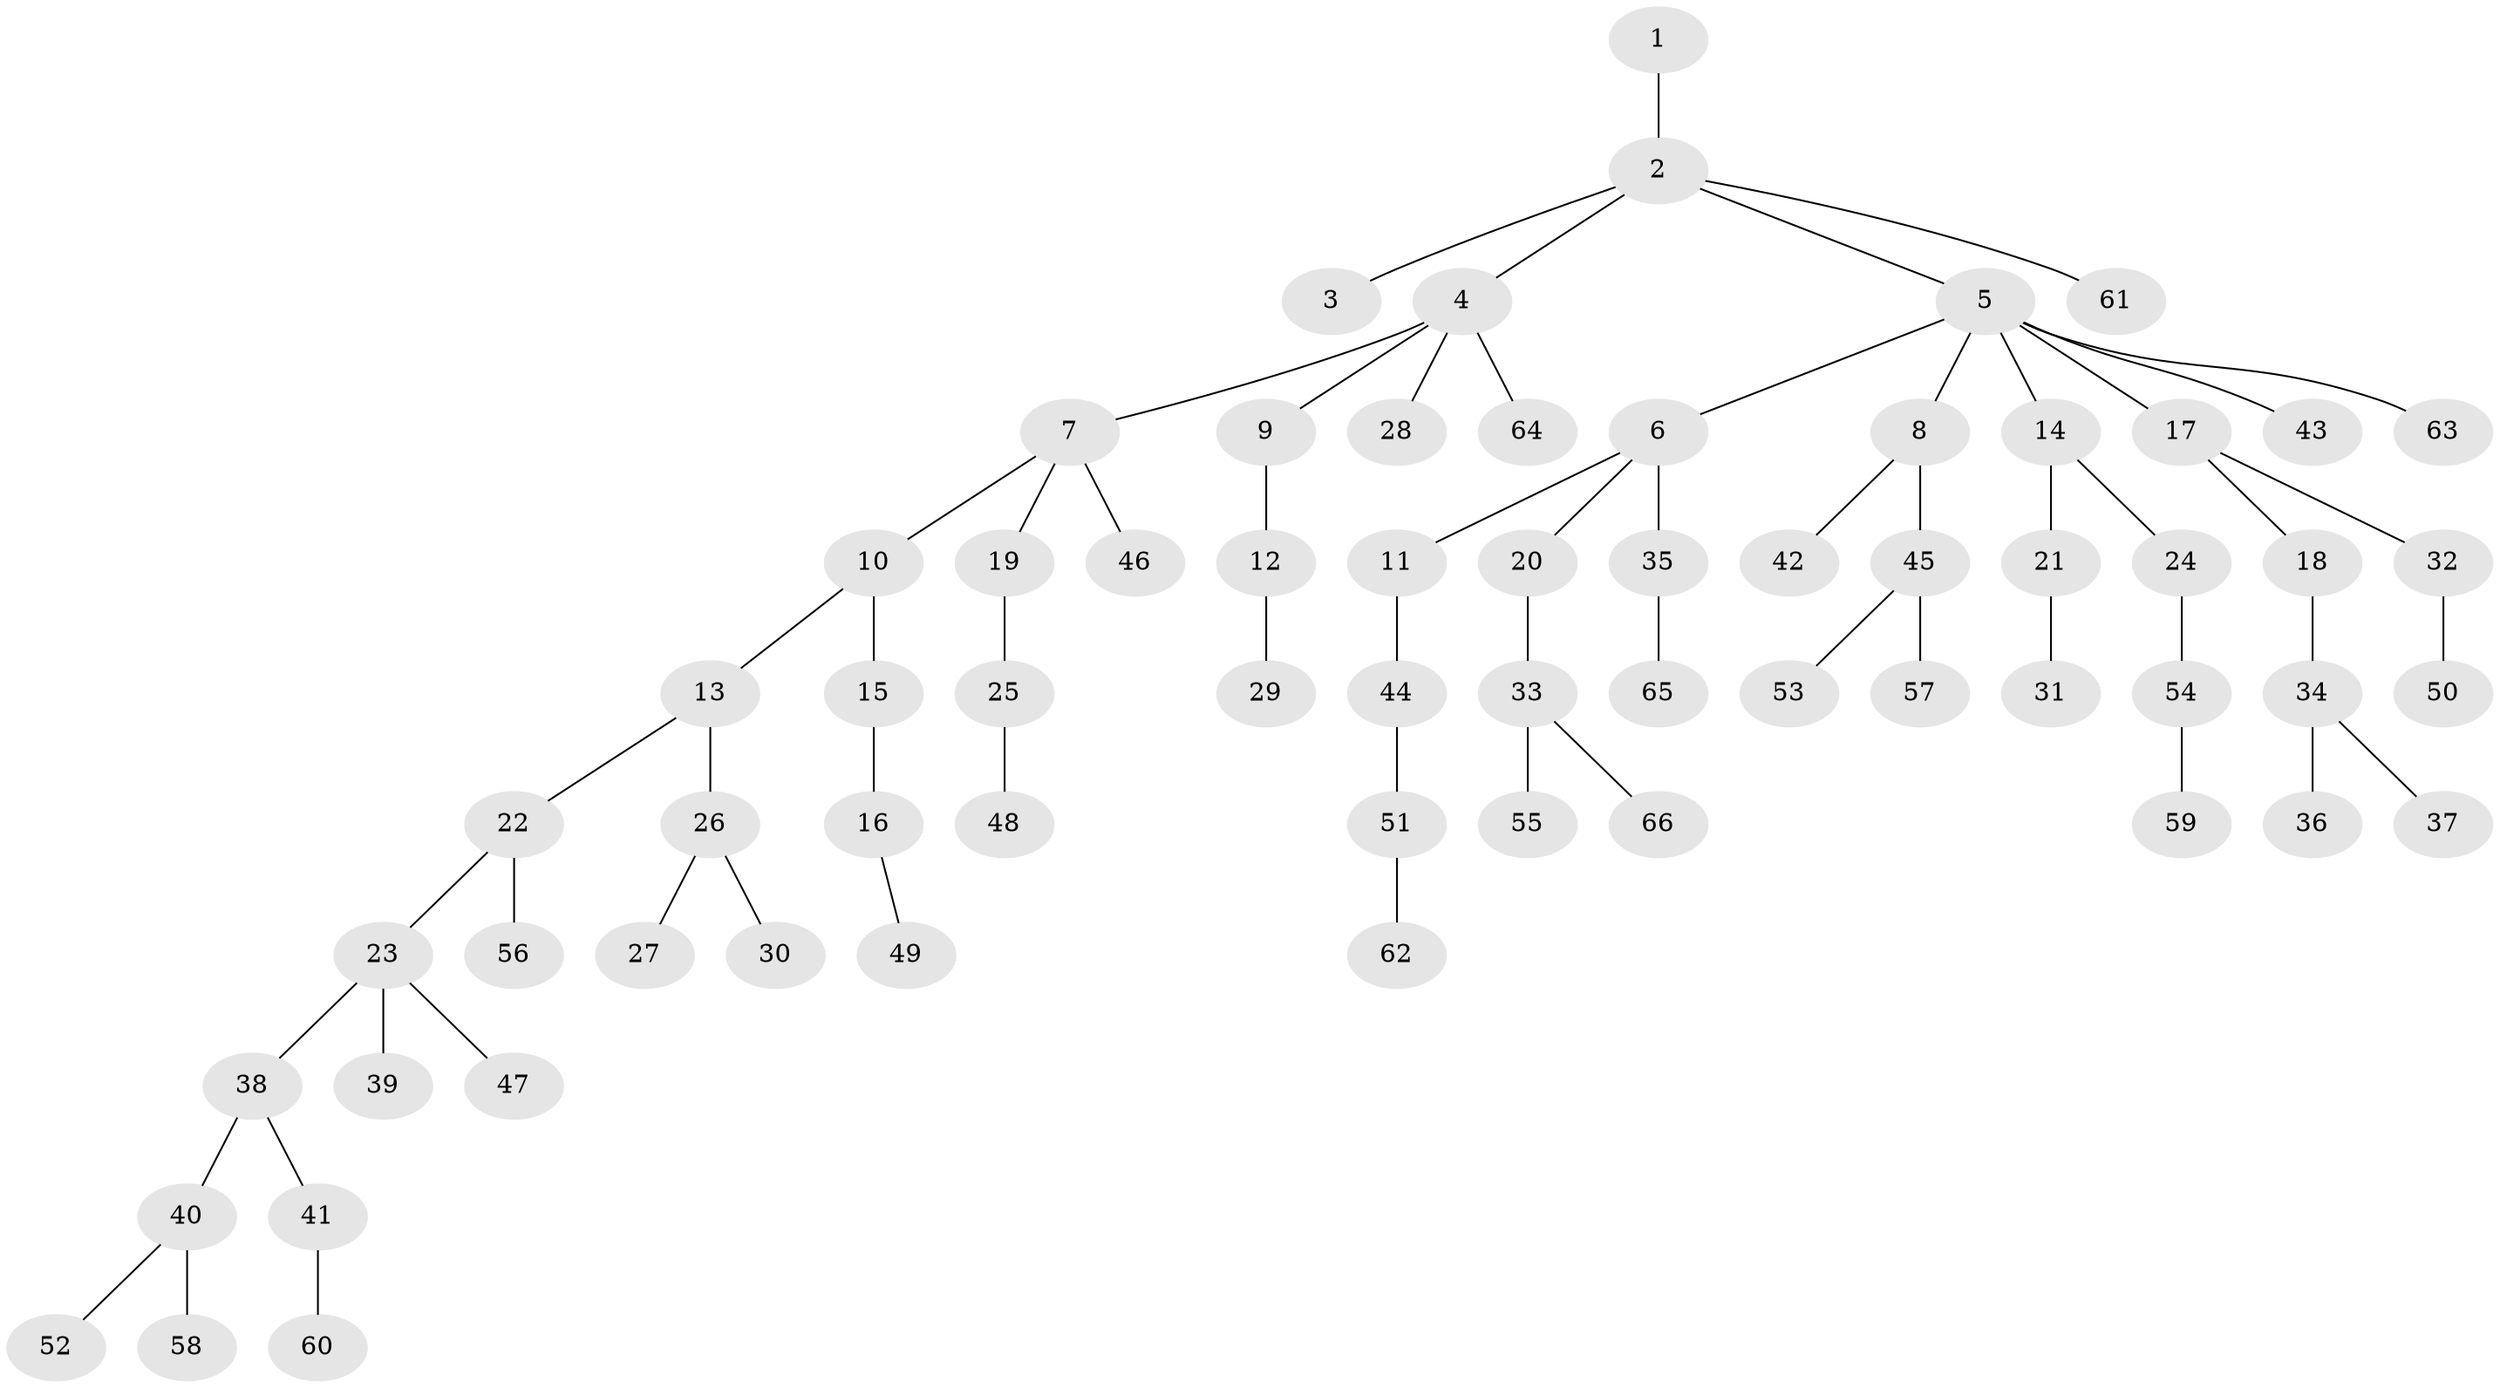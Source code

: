 // coarse degree distribution, {1: 0.5238095238095238, 4: 0.07142857142857142, 5: 0.023809523809523808, 8: 0.023809523809523808, 3: 0.11904761904761904, 2: 0.23809523809523808}
// Generated by graph-tools (version 1.1) at 2025/52/02/27/25 19:52:12]
// undirected, 66 vertices, 65 edges
graph export_dot {
graph [start="1"]
  node [color=gray90,style=filled];
  1;
  2;
  3;
  4;
  5;
  6;
  7;
  8;
  9;
  10;
  11;
  12;
  13;
  14;
  15;
  16;
  17;
  18;
  19;
  20;
  21;
  22;
  23;
  24;
  25;
  26;
  27;
  28;
  29;
  30;
  31;
  32;
  33;
  34;
  35;
  36;
  37;
  38;
  39;
  40;
  41;
  42;
  43;
  44;
  45;
  46;
  47;
  48;
  49;
  50;
  51;
  52;
  53;
  54;
  55;
  56;
  57;
  58;
  59;
  60;
  61;
  62;
  63;
  64;
  65;
  66;
  1 -- 2;
  2 -- 3;
  2 -- 4;
  2 -- 5;
  2 -- 61;
  4 -- 7;
  4 -- 9;
  4 -- 28;
  4 -- 64;
  5 -- 6;
  5 -- 8;
  5 -- 14;
  5 -- 17;
  5 -- 43;
  5 -- 63;
  6 -- 11;
  6 -- 20;
  6 -- 35;
  7 -- 10;
  7 -- 19;
  7 -- 46;
  8 -- 42;
  8 -- 45;
  9 -- 12;
  10 -- 13;
  10 -- 15;
  11 -- 44;
  12 -- 29;
  13 -- 22;
  13 -- 26;
  14 -- 21;
  14 -- 24;
  15 -- 16;
  16 -- 49;
  17 -- 18;
  17 -- 32;
  18 -- 34;
  19 -- 25;
  20 -- 33;
  21 -- 31;
  22 -- 23;
  22 -- 56;
  23 -- 38;
  23 -- 39;
  23 -- 47;
  24 -- 54;
  25 -- 48;
  26 -- 27;
  26 -- 30;
  32 -- 50;
  33 -- 55;
  33 -- 66;
  34 -- 36;
  34 -- 37;
  35 -- 65;
  38 -- 40;
  38 -- 41;
  40 -- 52;
  40 -- 58;
  41 -- 60;
  44 -- 51;
  45 -- 53;
  45 -- 57;
  51 -- 62;
  54 -- 59;
}
